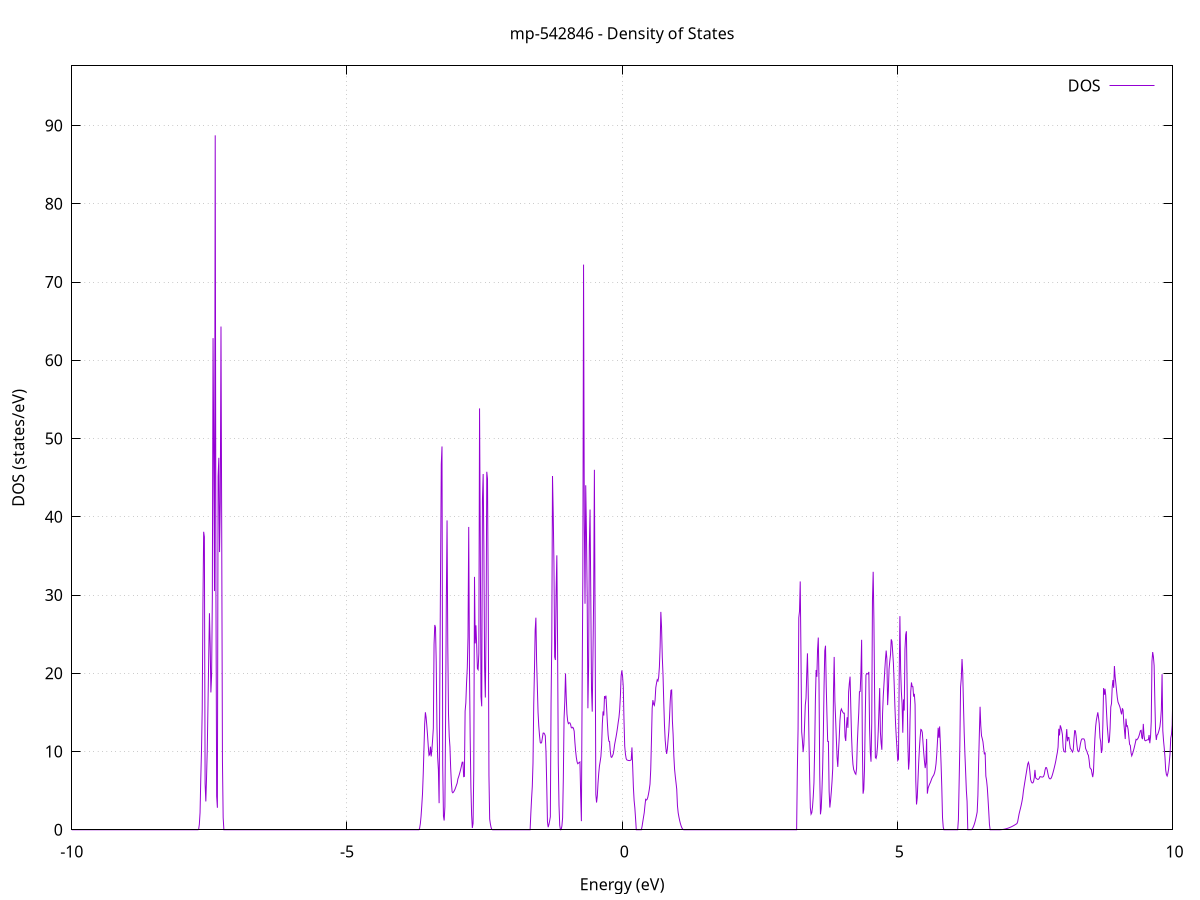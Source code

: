 set title 'mp-542846 - Density of States'
set xlabel 'Energy (eV)'
set ylabel 'DOS (states/eV)'
set grid
set xrange [-10:10]
set yrange [0:97.624]
set xzeroaxis lt -1
set terminal png size 800,600
set output 'mp-542846_dos_gnuplot.png'
plot '-' using 1:2 with lines title 'DOS'
-14.834800 0.000000
-14.821700 0.000000
-14.808600 0.000000
-14.795500 0.000000
-14.782300 0.000000
-14.769200 0.000000
-14.756100 0.000000
-14.743000 0.000000
-14.729800 0.000000
-14.716700 0.000000
-14.703600 0.000000
-14.690500 0.000000
-14.677400 0.000000
-14.664200 0.000000
-14.651100 0.000000
-14.638000 0.000000
-14.624900 0.000000
-14.611700 0.000000
-14.598600 0.000000
-14.585500 0.000000
-14.572400 0.000000
-14.559200 0.000000
-14.546100 0.000000
-14.533000 0.000000
-14.519900 0.000000
-14.506800 0.000000
-14.493600 0.000000
-14.480500 0.000000
-14.467400 0.000000
-14.454300 0.000000
-14.441100 0.000000
-14.428000 0.000000
-14.414900 0.000000
-14.401800 0.000000
-14.388600 0.000000
-14.375500 0.000000
-14.362400 0.000000
-14.349300 0.000000
-14.336200 0.000000
-14.323000 0.000000
-14.309900 0.000000
-14.296800 0.000000
-14.283700 0.000000
-14.270500 0.000000
-14.257400 0.000000
-14.244300 0.000000
-14.231200 0.000000
-14.218000 0.000000
-14.204900 0.000000
-14.191800 0.000000
-14.178700 0.000000
-14.165500 0.000000
-14.152400 0.000000
-14.139300 0.000000
-14.126200 0.000000
-14.113100 0.000000
-14.099900 0.000000
-14.086800 0.000000
-14.073700 0.000000
-14.060600 0.000000
-14.047400 0.000000
-14.034300 0.000000
-14.021200 0.000000
-14.008100 0.000000
-13.994900 0.000000
-13.981800 0.000000
-13.968700 0.000000
-13.955600 0.000000
-13.942500 0.000000
-13.929300 0.000000
-13.916200 0.000000
-13.903100 0.000000
-13.890000 0.000000
-13.876800 0.000000
-13.863700 0.000000
-13.850600 0.000000
-13.837500 0.000000
-13.824300 0.000000
-13.811200 0.000000
-13.798100 0.000000
-13.785000 0.000000
-13.771900 0.000000
-13.758700 0.000000
-13.745600 0.000000
-13.732500 0.000000
-13.719400 0.000000
-13.706200 0.000000
-13.693100 0.000000
-13.680000 0.000000
-13.666900 0.000000
-13.653700 0.000000
-13.640600 0.019200
-13.627500 2.763800
-13.614400 10.230900
-13.601200 25.111100
-13.588100 38.621400
-13.575000 50.704300
-13.561900 25.846300
-13.548800 80.852400
-13.535600 92.796300
-13.522500 1.563700
-13.509400 0.000000
-13.496300 0.000000
-13.483100 0.000000
-13.470000 0.000000
-13.456900 0.000000
-13.443800 0.000000
-13.430600 0.000000
-13.417500 0.000000
-13.404400 0.000000
-13.391300 0.000000
-13.378200 0.000000
-13.365000 0.000000
-13.351900 0.000000
-13.338800 0.000000
-13.325700 0.000000
-13.312500 0.000000
-13.299400 0.000000
-13.286300 0.000000
-13.273200 0.000000
-13.260000 0.000000
-13.246900 0.000000
-13.233800 0.000000
-13.220700 0.000000
-13.207600 0.000000
-13.194400 0.000000
-13.181300 0.000000
-13.168200 0.000000
-13.155100 0.000000
-13.141900 0.000000
-13.128800 0.000000
-13.115700 0.000000
-13.102600 0.000000
-13.089400 0.000000
-13.076300 0.000000
-13.063200 0.000000
-13.050100 0.000000
-13.036900 0.000000
-13.023800 0.000000
-13.010700 0.000000
-12.997600 0.000000
-12.984500 0.000000
-12.971300 0.000000
-12.958200 0.000000
-12.945100 0.000000
-12.932000 0.000000
-12.918800 0.000000
-12.905700 0.000000
-12.892600 0.000000
-12.879500 0.000000
-12.866300 0.000000
-12.853200 0.000000
-12.840100 0.000000
-12.827000 0.000000
-12.813900 0.000000
-12.800700 0.000000
-12.787600 0.000000
-12.774500 0.000000
-12.761400 0.000000
-12.748200 0.000000
-12.735100 0.000000
-12.722000 0.000000
-12.708900 0.000000
-12.695700 0.000000
-12.682600 0.000000
-12.669500 0.000000
-12.656400 0.000000
-12.643300 0.000000
-12.630100 0.000000
-12.617000 0.000000
-12.603900 0.000000
-12.590800 0.000000
-12.577600 0.000000
-12.564500 0.000000
-12.551400 0.000000
-12.538300 0.000000
-12.525100 0.000000
-12.512000 0.000000
-12.498900 0.000000
-12.485800 0.000000
-12.472600 0.000000
-12.459500 0.000000
-12.446400 0.000000
-12.433300 0.000000
-12.420200 0.000000
-12.407000 0.000000
-12.393900 0.000000
-12.380800 0.000000
-12.367700 0.000000
-12.354500 0.000000
-12.341400 0.000000
-12.328300 0.000000
-12.315200 0.000000
-12.302000 2.012400
-12.288900 17.408700
-12.275800 67.068500
-12.262700 43.539700
-12.249600 19.316100
-12.236400 91.696300
-12.223300 104.259500
-12.210200 55.136900
-12.197100 115.080000
-12.183900 75.629000
-12.170800 0.000000
-12.157700 0.000000
-12.144600 0.000000
-12.131400 0.000000
-12.118300 0.000000
-12.105200 0.000000
-12.092100 0.000000
-12.079000 0.000000
-12.065800 0.000000
-12.052700 0.000000
-12.039600 0.000000
-12.026500 0.000000
-12.013300 0.000000
-12.000200 0.000000
-11.987100 0.000000
-11.974000 0.000000
-11.960800 0.000000
-11.947700 0.000000
-11.934600 0.000000
-11.921500 0.000000
-11.908300 0.000000
-11.895200 0.000000
-11.882100 0.000000
-11.869000 0.000000
-11.855900 0.000000
-11.842700 0.000000
-11.829600 0.000000
-11.816500 0.000000
-11.803400 0.000000
-11.790200 0.000000
-11.777100 0.000000
-11.764000 0.000000
-11.750900 0.000000
-11.737700 0.000000
-11.724600 0.000000
-11.711500 0.000000
-11.698400 0.000000
-11.685300 0.000000
-11.672100 0.000000
-11.659000 0.000000
-11.645900 0.000000
-11.632800 0.000000
-11.619600 0.000000
-11.606500 0.000000
-11.593400 0.000000
-11.580300 0.000000
-11.567100 0.000000
-11.554000 0.000000
-11.540900 0.000000
-11.527800 0.000000
-11.514700 0.000000
-11.501500 0.000000
-11.488400 0.000000
-11.475300 0.000000
-11.462200 0.000000
-11.449000 0.000000
-11.435900 0.000000
-11.422800 0.000000
-11.409700 0.000000
-11.396500 0.000000
-11.383400 0.000000
-11.370300 0.000000
-11.357200 0.000000
-11.344000 0.000000
-11.330900 0.000000
-11.317800 0.000000
-11.304700 0.000000
-11.291600 0.000000
-11.278400 0.000000
-11.265300 0.000000
-11.252200 0.000000
-11.239100 0.000000
-11.225900 0.000000
-11.212800 0.000000
-11.199700 0.000000
-11.186600 0.000000
-11.173400 0.000000
-11.160300 0.000000
-11.147200 0.000000
-11.134100 0.000000
-11.121000 0.000000
-11.107800 0.000000
-11.094700 0.000000
-11.081600 0.000000
-11.068500 0.000000
-11.055300 0.000000
-11.042200 0.000000
-11.029100 0.000000
-11.016000 1.325100
-11.002800 10.534000
-10.989700 21.790900
-10.976600 31.945900
-10.963500 37.311800
-10.950400 36.060000
-10.937200 38.236000
-10.924100 55.045300
-10.911000 64.924500
-10.897900 0.000000
-10.884700 0.000000
-10.871600 0.000000
-10.858500 0.000000
-10.845400 0.000000
-10.832200 0.000000
-10.819100 0.000000
-10.806000 0.000000
-10.792900 0.000000
-10.779700 0.000000
-10.766600 0.000000
-10.753500 0.000000
-10.740400 0.000000
-10.727300 0.000000
-10.714100 0.000000
-10.701000 0.000000
-10.687900 0.000000
-10.674800 0.000000
-10.661600 0.000000
-10.648500 0.000000
-10.635400 0.000000
-10.622300 0.000000
-10.609100 0.000000
-10.596000 0.000000
-10.582900 0.000000
-10.569800 0.000000
-10.556700 0.000000
-10.543500 0.000000
-10.530400 0.000000
-10.517300 0.000000
-10.504200 0.000000
-10.491000 0.000000
-10.477900 0.000000
-10.464800 0.000000
-10.451700 0.000000
-10.438500 0.000000
-10.425400 0.000000
-10.412300 0.000000
-10.399200 0.000000
-10.386100 0.000000
-10.372900 0.000000
-10.359800 0.000000
-10.346700 0.000000
-10.333600 0.000000
-10.320400 0.000000
-10.307300 0.000000
-10.294200 0.000000
-10.281100 0.094200
-10.267900 2.775800
-10.254800 9.152000
-10.241700 17.890100
-10.228600 29.476000
-10.215400 35.454300
-10.202300 46.848400
-10.189200 10.037800
-10.176100 0.464600
-10.163000 10.091900
-10.149800 23.740500
-10.136700 47.635800
-10.123600 36.202300
-10.110500 30.850500
-10.097300 2.866900
-10.084200 0.000000
-10.071100 0.000000
-10.058000 0.000000
-10.044800 0.000000
-10.031700 0.000000
-10.018600 0.000000
-10.005500 0.000000
-9.992400 0.000000
-9.979200 0.000000
-9.966100 0.000000
-9.953000 0.000000
-9.939900 0.000000
-9.926700 0.000000
-9.913600 0.000000
-9.900500 0.000000
-9.887400 0.000000
-9.874200 0.000000
-9.861100 0.000000
-9.848000 0.000000
-9.834900 0.000000
-9.821800 0.000000
-9.808600 0.000000
-9.795500 0.000000
-9.782400 0.000000
-9.769300 0.000000
-9.756100 0.000000
-9.743000 0.000000
-9.729900 0.000000
-9.716800 0.000000
-9.703600 0.000000
-9.690500 0.000000
-9.677400 0.000000
-9.664300 0.000000
-9.651100 0.000000
-9.638000 0.000000
-9.624900 0.000000
-9.611800 0.000000
-9.598700 0.000000
-9.585500 0.000000
-9.572400 0.000000
-9.559300 0.000000
-9.546200 0.000000
-9.533000 0.000000
-9.519900 0.000000
-9.506800 0.000000
-9.493700 0.000000
-9.480500 0.000000
-9.467400 0.000000
-9.454300 0.000000
-9.441200 0.000000
-9.428100 0.000000
-9.414900 0.000000
-9.401800 0.000000
-9.388700 0.000000
-9.375600 0.000000
-9.362400 0.000000
-9.349300 0.000000
-9.336200 0.000000
-9.323100 0.000000
-9.309900 0.000000
-9.296800 0.000000
-9.283700 0.000000
-9.270600 0.000000
-9.257500 0.000000
-9.244300 0.000000
-9.231200 0.000000
-9.218100 0.000000
-9.205000 0.000000
-9.191800 0.000000
-9.178700 0.000000
-9.165600 0.000000
-9.152500 0.000000
-9.139300 0.000000
-9.126200 0.000000
-9.113100 0.000000
-9.100000 0.000000
-9.086800 0.000000
-9.073700 0.000000
-9.060600 0.000000
-9.047500 0.000000
-9.034400 0.000000
-9.021200 0.000000
-9.008100 0.000000
-8.995000 0.000000
-8.981900 0.000000
-8.968700 0.000000
-8.955600 0.000000
-8.942500 0.000000
-8.929400 0.000000
-8.916200 0.000000
-8.903100 0.000000
-8.890000 0.000000
-8.876900 0.000000
-8.863800 0.000000
-8.850600 0.000000
-8.837500 0.000000
-8.824400 0.000000
-8.811300 0.000000
-8.798100 0.000000
-8.785000 0.000000
-8.771900 0.000000
-8.758800 0.000000
-8.745600 0.000000
-8.732500 0.000000
-8.719400 0.000000
-8.706300 0.000000
-8.693200 0.000000
-8.680000 0.000000
-8.666900 0.000000
-8.653800 0.000000
-8.640700 0.000000
-8.627500 0.000000
-8.614400 0.000000
-8.601300 0.000000
-8.588200 0.000000
-8.575000 0.000000
-8.561900 0.000000
-8.548800 0.000000
-8.535700 0.000000
-8.522500 0.000000
-8.509400 0.000000
-8.496300 0.000000
-8.483200 0.000000
-8.470100 0.000000
-8.456900 0.000000
-8.443800 0.000000
-8.430700 0.000000
-8.417600 0.000000
-8.404400 0.000000
-8.391300 0.000000
-8.378200 0.000000
-8.365100 0.000000
-8.351900 0.000000
-8.338800 0.000000
-8.325700 0.000000
-8.312600 0.000000
-8.299500 0.000000
-8.286300 0.000000
-8.273200 0.000000
-8.260100 0.000000
-8.247000 0.000000
-8.233800 0.000000
-8.220700 0.000000
-8.207600 0.000000
-8.194500 0.000000
-8.181300 0.000000
-8.168200 0.000000
-8.155100 0.000000
-8.142000 0.000000
-8.128900 0.000000
-8.115700 0.000000
-8.102600 0.000000
-8.089500 0.000000
-8.076400 0.000000
-8.063200 0.000000
-8.050100 0.000000
-8.037000 0.000000
-8.023900 0.000000
-8.010700 0.000000
-7.997600 0.000000
-7.984500 0.000000
-7.971400 0.000000
-7.958200 0.000000
-7.945100 0.000000
-7.932000 0.000000
-7.918900 0.000000
-7.905800 0.000000
-7.892600 0.000000
-7.879500 0.000000
-7.866400 0.000000
-7.853300 0.000000
-7.840100 0.000000
-7.827000 0.000000
-7.813900 0.000000
-7.800800 0.000000
-7.787600 0.000000
-7.774500 0.000000
-7.761400 0.000000
-7.748300 0.000000
-7.735200 0.000000
-7.722000 0.000000
-7.708900 0.000000
-7.695800 0.027300
-7.682700 0.676500
-7.669500 2.189700
-7.656400 6.481700
-7.643300 10.080000
-7.630200 15.372200
-7.617000 28.835800
-7.603900 38.082500
-7.590800 37.433200
-7.577700 5.872200
-7.564600 3.618500
-7.551400 6.740600
-7.538300 10.289700
-7.525200 15.974900
-7.512100 22.026000
-7.498900 27.675100
-7.485800 23.747800
-7.472700 17.546900
-7.459600 19.680500
-7.446400 29.630500
-7.433300 62.826600
-7.420200 47.970700
-7.407100 30.507900
-7.393900 88.749100
-7.380800 30.219700
-7.367700 4.281800
-7.354600 2.810500
-7.341500 45.136600
-7.328300 47.537200
-7.315200 35.492300
-7.302100 41.797000
-7.289000 64.310500
-7.275800 38.156000
-7.262700 8.796800
-7.249600 1.536800
-7.236500 0.000000
-7.223300 0.000000
-7.210200 0.000000
-7.197100 0.000000
-7.184000 0.000000
-7.170900 0.000000
-7.157700 0.000000
-7.144600 0.000000
-7.131500 0.000000
-7.118400 0.000000
-7.105200 0.000000
-7.092100 0.000000
-7.079000 0.000000
-7.065900 0.000000
-7.052700 0.000000
-7.039600 0.000000
-7.026500 0.000000
-7.013400 0.000000
-7.000300 0.000000
-6.987100 0.000000
-6.974000 0.000000
-6.960900 0.000000
-6.947800 0.000000
-6.934600 0.000000
-6.921500 0.000000
-6.908400 0.000000
-6.895300 0.000000
-6.882100 0.000000
-6.869000 0.000000
-6.855900 0.000000
-6.842800 0.000000
-6.829600 0.000000
-6.816500 0.000000
-6.803400 0.000000
-6.790300 0.000000
-6.777200 0.000000
-6.764000 0.000000
-6.750900 0.000000
-6.737800 0.000000
-6.724700 0.000000
-6.711500 0.000000
-6.698400 0.000000
-6.685300 0.000000
-6.672200 0.000000
-6.659000 0.000000
-6.645900 0.000000
-6.632800 0.000000
-6.619700 0.000000
-6.606600 0.000000
-6.593400 0.000000
-6.580300 0.000000
-6.567200 0.000000
-6.554100 0.000000
-6.540900 0.000000
-6.527800 0.000000
-6.514700 0.000000
-6.501600 0.000000
-6.488400 0.000000
-6.475300 0.000000
-6.462200 0.000000
-6.449100 0.000000
-6.436000 0.000000
-6.422800 0.000000
-6.409700 0.000000
-6.396600 0.000000
-6.383500 0.000000
-6.370300 0.000000
-6.357200 0.000000
-6.344100 0.000000
-6.331000 0.000000
-6.317800 0.000000
-6.304700 0.000000
-6.291600 0.000000
-6.278500 0.000000
-6.265300 0.000000
-6.252200 0.000000
-6.239100 0.000000
-6.226000 0.000000
-6.212900 0.000000
-6.199700 0.000000
-6.186600 0.000000
-6.173500 0.000000
-6.160400 0.000000
-6.147200 0.000000
-6.134100 0.000000
-6.121000 0.000000
-6.107900 0.000000
-6.094700 0.000000
-6.081600 0.000000
-6.068500 0.000000
-6.055400 0.000000
-6.042300 0.000000
-6.029100 0.000000
-6.016000 0.000000
-6.002900 0.000000
-5.989800 0.000000
-5.976600 0.000000
-5.963500 0.000000
-5.950400 0.000000
-5.937300 0.000000
-5.924100 0.000000
-5.911000 0.000000
-5.897900 0.000000
-5.884800 0.000000
-5.871700 0.000000
-5.858500 0.000000
-5.845400 0.000000
-5.832300 0.000000
-5.819200 0.000000
-5.806000 0.000000
-5.792900 0.000000
-5.779800 0.000000
-5.766700 0.000000
-5.753500 0.000000
-5.740400 0.000000
-5.727300 0.000000
-5.714200 0.000000
-5.701000 0.000000
-5.687900 0.000000
-5.674800 0.000000
-5.661700 0.000000
-5.648600 0.000000
-5.635400 0.000000
-5.622300 0.000000
-5.609200 0.000000
-5.596100 0.000000
-5.582900 0.000000
-5.569800 0.000000
-5.556700 0.000000
-5.543600 0.000000
-5.530400 0.000000
-5.517300 0.000000
-5.504200 0.000000
-5.491100 0.000000
-5.478000 0.000000
-5.464800 0.000000
-5.451700 0.000000
-5.438600 0.000000
-5.425500 0.000000
-5.412300 0.000000
-5.399200 0.000000
-5.386100 0.000000
-5.373000 0.000000
-5.359800 0.000000
-5.346700 0.000000
-5.333600 0.000000
-5.320500 0.000000
-5.307400 0.000000
-5.294200 0.000000
-5.281100 0.000000
-5.268000 0.000000
-5.254900 0.000000
-5.241700 0.000000
-5.228600 0.000000
-5.215500 0.000000
-5.202400 0.000000
-5.189200 0.000000
-5.176100 0.000000
-5.163000 0.000000
-5.149900 0.000000
-5.136700 0.000000
-5.123600 0.000000
-5.110500 0.000000
-5.097400 0.000000
-5.084300 0.000000
-5.071100 0.000000
-5.058000 0.000000
-5.044900 0.000000
-5.031800 0.000000
-5.018600 0.000000
-5.005500 0.000000
-4.992400 0.000000
-4.979300 0.000000
-4.966100 0.000000
-4.953000 0.000000
-4.939900 0.000000
-4.926800 0.000000
-4.913700 0.000000
-4.900500 0.000000
-4.887400 0.000000
-4.874300 0.000000
-4.861200 0.000000
-4.848000 0.000000
-4.834900 0.000000
-4.821800 0.000000
-4.808700 0.000000
-4.795500 0.000000
-4.782400 0.000000
-4.769300 0.000000
-4.756200 0.000000
-4.743100 0.000000
-4.729900 0.000000
-4.716800 0.000000
-4.703700 0.000000
-4.690600 0.000000
-4.677400 0.000000
-4.664300 0.000000
-4.651200 0.000000
-4.638100 0.000000
-4.624900 0.000000
-4.611800 0.000000
-4.598700 0.000000
-4.585600 0.000000
-4.572400 0.000000
-4.559300 0.000000
-4.546200 0.000000
-4.533100 0.000000
-4.520000 0.000000
-4.506800 0.000000
-4.493700 0.000000
-4.480600 0.000000
-4.467500 0.000000
-4.454300 0.000000
-4.441200 0.000000
-4.428100 0.000000
-4.415000 0.000000
-4.401800 0.000000
-4.388700 0.000000
-4.375600 0.000000
-4.362500 0.000000
-4.349400 0.000000
-4.336200 0.000000
-4.323100 0.000000
-4.310000 0.000000
-4.296900 0.000000
-4.283700 0.000000
-4.270600 0.000000
-4.257500 0.000000
-4.244400 0.000000
-4.231200 0.000000
-4.218100 0.000000
-4.205000 0.000000
-4.191900 0.000000
-4.178800 0.000000
-4.165600 0.000000
-4.152500 0.000000
-4.139400 0.000000
-4.126300 0.000000
-4.113100 0.000000
-4.100000 0.000000
-4.086900 0.000000
-4.073800 0.000000
-4.060600 0.000000
-4.047500 0.000000
-4.034400 0.000000
-4.021300 0.000000
-4.008100 0.000000
-3.995000 0.000000
-3.981900 0.000000
-3.968800 0.000000
-3.955700 0.000000
-3.942500 0.000000
-3.929400 0.000000
-3.916300 0.000000
-3.903200 0.000000
-3.890000 0.000000
-3.876900 0.000000
-3.863800 0.000000
-3.850700 0.000000
-3.837500 0.000000
-3.824400 0.000000
-3.811300 0.000000
-3.798200 0.000000
-3.785100 0.000000
-3.771900 0.000000
-3.758800 0.000000
-3.745700 0.000000
-3.732600 0.000000
-3.719400 0.000000
-3.706300 0.000000
-3.693200 0.000000
-3.680100 0.193300
-3.666900 0.771300
-3.653800 1.733900
-3.640700 3.081100
-3.627600 4.581700
-3.614500 7.093200
-3.601300 10.284500
-3.588200 13.489700
-3.575100 15.015800
-3.562000 14.373600
-3.548800 13.271900
-3.535700 12.037000
-3.522600 10.649000
-3.509500 9.509700
-3.496300 9.630700
-3.483200 10.621700
-3.470100 9.374600
-3.457000 10.226400
-3.443800 11.517000
-3.430700 12.981000
-3.417600 23.706900
-3.404500 26.173300
-3.391400 25.863900
-3.378200 21.434800
-3.365100 13.128800
-3.352000 9.251600
-3.338900 7.705300
-3.325700 3.401600
-3.312600 19.272600
-3.299500 33.130800
-3.286400 46.711100
-3.273200 48.985400
-3.260100 8.268100
-3.247000 1.749500
-3.233900 1.185300
-3.220800 2.941400
-3.207600 14.584300
-3.194500 29.292100
-3.181400 39.538600
-3.168300 23.695000
-3.155100 14.777500
-3.142000 11.949100
-3.128900 10.594200
-3.115800 7.901100
-3.102600 5.976500
-3.089500 4.852000
-3.076400 4.728300
-3.063300 4.828500
-3.050200 4.979100
-3.037000 5.180000
-3.023900 5.431200
-3.010800 5.701000
-2.997700 5.962200
-2.984500 6.497200
-2.971400 6.767300
-2.958300 7.071100
-2.945200 7.408500
-2.932000 7.779500
-2.918900 8.184100
-2.905800 8.640700
-2.892700 8.643500
-2.879500 6.787100
-2.866400 6.820700
-2.853300 15.163600
-2.840200 16.211800
-2.827100 18.778300
-2.813900 20.663900
-2.800800 24.624000
-2.787700 38.701400
-2.774600 21.107900
-2.761400 11.856800
-2.748300 5.450100
-2.735200 1.900400
-2.722100 0.228600
-2.708900 0.808700
-2.695800 7.548000
-2.682700 32.321100
-2.669600 23.822200
-2.656500 26.126400
-2.643300 23.592400
-2.630200 20.600700
-2.617100 20.457600
-2.604000 22.501000
-2.590800 53.852800
-2.577700 37.057300
-2.564600 17.044500
-2.551500 15.779000
-2.538300 42.196900
-2.525200 45.467900
-2.512100 35.762100
-2.499000 20.704600
-2.485900 16.899500
-2.472700 25.411300
-2.459600 45.749400
-2.446500 44.832500
-2.433400 29.998600
-2.420200 6.955200
-2.407100 1.375800
-2.394000 0.726300
-2.380900 0.282500
-2.367700 0.044500
-2.354600 0.000000
-2.341500 0.000000
-2.328400 0.000000
-2.315200 0.000000
-2.302100 0.000000
-2.289000 0.000000
-2.275900 0.000000
-2.262800 0.000000
-2.249600 0.000000
-2.236500 0.000000
-2.223400 0.000000
-2.210300 0.000000
-2.197100 0.000000
-2.184000 0.000000
-2.170900 0.000000
-2.157800 0.000000
-2.144600 0.000000
-2.131500 0.000000
-2.118400 0.000000
-2.105300 0.000000
-2.092200 0.000000
-2.079000 0.000000
-2.065900 0.000000
-2.052800 0.000000
-2.039700 0.000000
-2.026500 0.000000
-2.013400 0.000000
-2.000300 0.000000
-1.987200 0.000000
-1.974000 0.000000
-1.960900 0.000000
-1.947800 0.000000
-1.934700 0.000000
-1.921600 0.000000
-1.908400 0.000000
-1.895300 0.000000
-1.882200 0.000000
-1.869100 0.000000
-1.855900 0.000000
-1.842800 0.000000
-1.829700 0.000000
-1.816600 0.000000
-1.803400 0.000000
-1.790300 0.000000
-1.777200 0.000000
-1.764100 0.000000
-1.750900 0.000000
-1.737800 0.000000
-1.724700 0.000000
-1.711600 0.000000
-1.698500 0.000000
-1.685300 0.000000
-1.672200 0.000000
-1.659100 2.101900
-1.646000 3.933500
-1.632800 5.514100
-1.619700 8.520900
-1.606600 15.967700
-1.593500 20.332700
-1.580300 25.518200
-1.567200 27.103900
-1.554100 21.512600
-1.541000 18.267300
-1.527900 14.982100
-1.514700 13.252800
-1.501600 12.067400
-1.488500 11.167200
-1.475400 11.066800
-1.462200 11.179800
-1.449100 11.770900
-1.436000 12.352500
-1.422900 12.367500
-1.409700 12.247600
-1.396600 12.007400
-1.383500 9.909600
-1.370400 5.753200
-1.357300 1.043700
-1.344100 0.332300
-1.331000 0.661600
-1.317900 1.103100
-1.304800 1.656800
-1.291600 16.214000
-1.278500 24.224800
-1.265400 45.210600
-1.252300 40.435900
-1.239100 33.979400
-1.226000 22.090500
-1.212900 21.698500
-1.199800 30.550800
-1.186600 35.072700
-1.173500 23.951600
-1.160400 8.533900
-1.147300 3.129900
-1.134200 0.574700
-1.121000 0.000000
-1.107900 0.024800
-1.094800 0.482300
-1.081700 1.533900
-1.068500 6.624100
-1.055400 14.216200
-1.042300 16.367600
-1.029200 19.982700
-1.016000 16.968900
-1.002900 14.796500
-0.989800 13.902900
-0.976700 13.563200
-0.963600 13.664700
-0.950400 13.665000
-0.937300 13.485600
-0.924200 13.061500
-0.911100 13.006200
-0.897900 13.099600
-0.884800 12.975500
-0.871700 12.599800
-0.858600 11.201800
-0.845400 10.063000
-0.832300 9.223000
-0.819200 8.680900
-0.806100 8.442900
-0.793000 8.521900
-0.779800 8.599000
-0.766700 8.665900
-0.753600 4.346800
-0.740500 1.101400
-0.727300 17.792000
-0.714200 32.198500
-0.701100 72.229800
-0.688000 40.349800
-0.674800 28.888800
-0.661700 44.023900
-0.648600 37.997600
-0.635500 29.925900
-0.622300 15.533300
-0.609200 20.874400
-0.596100 36.309600
-0.583000 40.921400
-0.569900 29.907100
-0.556700 17.996900
-0.543600 15.097900
-0.530500 22.164100
-0.517400 29.824100
-0.504200 45.999200
-0.491100 25.860800
-0.478000 4.523700
-0.464900 3.483300
-0.451700 4.286400
-0.438600 5.925100
-0.425500 7.217000
-0.412400 8.149500
-0.399300 8.722300
-0.386100 9.370900
-0.373000 10.763000
-0.359900 13.547800
-0.346800 15.125400
-0.333600 14.606900
-0.320500 17.080800
-0.307400 16.762100
-0.294300 17.140300
-0.281100 15.424800
-0.268000 13.589100
-0.254900 12.108100
-0.241800 11.322300
-0.228700 11.289300
-0.215500 10.037000
-0.202400 9.311700
-0.189300 9.253700
-0.176200 9.438300
-0.163000 9.666300
-0.149900 10.194100
-0.136800 10.895200
-0.123700 11.382600
-0.110500 11.870800
-0.097400 12.428000
-0.084300 13.048500
-0.071200 13.742500
-0.058000 14.354300
-0.044900 15.340000
-0.031800 17.084000
-0.018700 19.644000
-0.005600 20.367500
0.007600 19.634900
0.020700 18.240900
0.033800 13.952100
0.046900 10.668800
0.060100 9.672200
0.073200 9.093800
0.086300 8.927400
0.099400 8.888600
0.112600 8.860700
0.125700 8.843800
0.138800 8.847800
0.151900 8.882800
0.165000 8.948800
0.178200 10.526000
0.191300 8.098000
0.204400 5.421600
0.217500 3.745500
0.230700 2.804700
0.243800 1.449900
0.256900 0.000000
0.270000 0.000000
0.283200 0.000000
0.296300 0.000000
0.309400 0.000000
0.322500 0.000000
0.335600 0.000000
0.348800 0.000000
0.361900 0.422000
0.375000 1.019800
0.388100 1.605200
0.401300 2.178300
0.414400 3.108800
0.427500 3.888600
0.440600 3.801400
0.453800 3.894900
0.466900 4.169000
0.480000 4.604100
0.493100 5.148600
0.506300 5.835600
0.519400 7.698500
0.532500 11.373800
0.545600 15.516900
0.558700 16.570300
0.571900 16.045000
0.585000 15.893400
0.598100 16.546100
0.611200 18.164800
0.624400 18.727500
0.637500 19.168800
0.650600 19.022500
0.663700 19.507600
0.676900 20.813000
0.690000 23.397100
0.703100 27.843900
0.716200 25.855300
0.729300 22.087200
0.742500 19.840200
0.755600 16.453800
0.768700 13.447300
0.781800 11.480300
0.795000 10.378800
0.808100 9.699800
0.821200 10.304900
0.834300 11.454700
0.847500 12.534500
0.860600 14.307100
0.873700 16.465000
0.886800 17.818500
0.899900 17.868800
0.913100 13.925200
0.926200 12.162000
0.939300 9.450200
0.952400 7.759500
0.965600 6.822100
0.978700 6.022600
0.991800 5.190700
1.004900 3.088900
1.018100 2.170400
1.031200 1.649100
1.044300 1.199300
1.057400 0.820900
1.070600 0.514100
1.083700 0.278700
1.096800 0.114800
1.109900 0.022400
1.123000 0.000000
1.136200 0.000000
1.149300 0.000000
1.162400 0.000000
1.175500 0.000000
1.188700 0.000000
1.201800 0.000000
1.214900 0.000000
1.228000 0.000000
1.241200 0.000000
1.254300 0.000000
1.267400 0.000000
1.280500 0.000000
1.293600 0.000000
1.306800 0.000000
1.319900 0.000000
1.333000 0.000000
1.346100 0.000000
1.359300 0.000000
1.372400 0.000000
1.385500 0.000000
1.398600 0.000000
1.411800 0.000000
1.424900 0.000000
1.438000 0.000000
1.451100 0.000000
1.464200 0.000000
1.477400 0.000000
1.490500 0.000000
1.503600 0.000000
1.516700 0.000000
1.529900 0.000000
1.543000 0.000000
1.556100 0.000000
1.569200 0.000000
1.582400 0.000000
1.595500 0.000000
1.608600 0.000000
1.621700 0.000000
1.634900 0.000000
1.648000 0.000000
1.661100 0.000000
1.674200 0.000000
1.687300 0.000000
1.700500 0.000000
1.713600 0.000000
1.726700 0.000000
1.739800 0.000000
1.753000 0.000000
1.766100 0.000000
1.779200 0.000000
1.792300 0.000000
1.805500 0.000000
1.818600 0.000000
1.831700 0.000000
1.844800 0.000000
1.857900 0.000000
1.871100 0.000000
1.884200 0.000000
1.897300 0.000000
1.910400 0.000000
1.923600 0.000000
1.936700 0.000000
1.949800 0.000000
1.962900 0.000000
1.976100 0.000000
1.989200 0.000000
2.002300 0.000000
2.015400 0.000000
2.028500 0.000000
2.041700 0.000000
2.054800 0.000000
2.067900 0.000000
2.081000 0.000000
2.094200 0.000000
2.107300 0.000000
2.120400 0.000000
2.133500 0.000000
2.146700 0.000000
2.159800 0.000000
2.172900 0.000000
2.186000 0.000000
2.199200 0.000000
2.212300 0.000000
2.225400 0.000000
2.238500 0.000000
2.251600 0.000000
2.264800 0.000000
2.277900 0.000000
2.291000 0.000000
2.304100 0.000000
2.317300 0.000000
2.330400 0.000000
2.343500 0.000000
2.356600 0.000000
2.369800 0.000000
2.382900 0.000000
2.396000 0.000000
2.409100 0.000000
2.422200 0.000000
2.435400 0.000000
2.448500 0.000000
2.461600 0.000000
2.474700 0.000000
2.487900 0.000000
2.501000 0.000000
2.514100 0.000000
2.527200 0.000000
2.540400 0.000000
2.553500 0.000000
2.566600 0.000000
2.579700 0.000000
2.592800 0.000000
2.606000 0.000000
2.619100 0.000000
2.632200 0.000000
2.645300 0.000000
2.658500 0.000000
2.671600 0.000000
2.684700 0.000000
2.697800 0.000000
2.711000 0.000000
2.724100 0.000000
2.737200 0.000000
2.750300 0.000000
2.763500 0.000000
2.776600 0.000000
2.789700 0.000000
2.802800 0.000000
2.815900 0.000000
2.829100 0.000000
2.842200 0.000000
2.855300 0.000000
2.868400 0.000000
2.881600 0.000000
2.894700 0.000000
2.907800 0.000000
2.920900 0.000000
2.934100 0.000000
2.947200 0.000000
2.960300 0.000000
2.973400 0.000000
2.986500 0.000000
2.999700 0.000000
3.012800 0.000000
3.025900 0.000000
3.039000 0.000000
3.052200 0.000000
3.065300 0.000000
3.078400 0.000000
3.091500 0.000000
3.104700 0.000000
3.117800 0.000000
3.130900 0.000000
3.144000 0.000000
3.157100 0.000000
3.170300 0.000000
3.183400 7.557500
3.196500 12.927000
3.209600 27.092700
3.222800 27.940400
3.235900 31.736400
3.249000 22.495900
3.262100 12.507500
3.275300 11.439300
3.288400 9.923900
3.301500 10.915900
3.314600 13.302800
3.327800 15.949600
3.340900 16.809200
3.354000 19.861800
3.367100 22.549200
3.380200 17.918100
3.393400 11.982600
3.406500 6.674200
3.419600 2.797300
3.432700 1.992000
3.445900 2.181800
3.459000 2.922600
3.472100 4.214500
3.485200 6.016300
3.498400 10.449100
3.511500 16.623600
3.524600 20.419600
3.537700 19.555500
3.550800 23.015100
3.564000 24.562400
3.577100 18.714200
3.590200 7.116100
3.603300 1.971600
3.616500 2.693300
3.629600 4.824600
3.642700 7.741100
3.655800 12.185900
3.669000 18.445500
3.682100 22.879600
3.695200 23.523600
3.708300 18.366800
3.721400 14.706900
3.734600 11.299800
3.747700 11.293300
3.760800 4.919400
3.773900 2.843000
3.787100 3.732000
3.800200 4.827200
3.813300 6.141600
3.826400 7.828400
3.839600 17.398200
3.852700 22.086800
3.865800 16.442200
3.878900 14.143400
3.892100 11.615200
3.905200 9.261400
3.918300 8.036400
3.931400 10.064300
3.944500 11.745300
3.957700 13.957200
3.970800 15.150600
3.983900 15.436600
3.997000 15.195300
4.010200 15.014200
4.023300 14.888600
4.036400 14.903700
4.049500 11.886600
4.062700 11.348700
4.075800 13.240500
4.088900 14.380300
4.102000 13.029700
4.115100 17.617600
4.128300 18.737100
4.141400 19.572200
4.154500 15.723400
4.167600 12.115600
4.180800 9.699800
4.193900 8.363200
4.207000 7.701200
4.220100 7.459900
4.233300 7.208500
4.246400 7.091700
4.259500 7.835400
4.272600 10.931400
4.285700 13.083300
4.298900 14.908500
4.312000 17.644900
4.325100 17.676700
4.338200 20.062400
4.351400 24.277700
4.364500 11.038500
4.377600 4.613600
4.390700 5.160700
4.403900 7.843000
4.417000 14.096500
4.430100 19.756900
4.443200 19.974700
4.456400 19.931600
4.469500 19.911700
4.482600 20.170700
4.495700 12.994900
4.508800 9.935100
4.522000 8.700900
4.535100 13.664600
4.548200 29.257600
4.561300 32.967200
4.574500 26.882500
4.587600 17.231800
4.600700 9.250900
4.613800 9.120800
4.627000 9.550800
4.640100 10.684300
4.653200 12.589500
4.666300 15.273700
4.679400 18.104400
4.692600 12.475100
4.705700 11.056400
4.718800 10.222300
4.731900 14.862200
4.745100 17.160700
4.758200 18.711900
4.771300 20.279400
4.784400 21.758700
4.797600 22.897800
4.810700 21.780600
4.823800 15.933300
4.836900 17.730000
4.850000 20.539000
4.863200 21.555600
4.876300 22.394500
4.889400 24.337100
4.902500 24.073500
4.915700 22.713600
4.928800 21.272700
4.941900 18.849600
4.955000 15.970800
4.968200 13.523100
4.981300 11.802600
4.994400 10.319900
5.007500 8.861200
5.020700 9.015900
5.033800 19.186500
5.046900 27.305400
5.060000 20.604200
5.073100 17.675700
5.086300 16.097300
5.099400 12.400700
5.112500 16.655100
5.125600 15.239300
5.138800 23.052800
5.151900 24.919800
5.165000 25.368600
5.178100 18.359700
5.191300 11.134200
5.204400 7.693800
5.217500 8.867300
5.230600 13.920000
5.243700 17.640200
5.256900 18.824600
5.270000 18.299200
5.283100 18.282200
5.296200 17.015200
5.309400 17.370500
5.322500 15.990000
5.335600 6.212600
5.348700 3.234100
5.361900 4.067300
5.375000 6.298700
5.388100 8.544300
5.401200 10.377300
5.414300 11.808800
5.427500 12.822900
5.440600 12.756200
5.453700 12.440400
5.466800 11.137400
5.480000 9.840600
5.493100 8.753800
5.506200 7.888800
5.519300 8.588900
5.532500 11.608600
5.545600 4.619400
5.558700 5.292300
5.571800 5.572600
5.585000 5.821900
5.598100 6.004100
5.611200 6.243900
5.624300 6.509600
5.637400 6.712900
5.650600 6.865200
5.663700 7.023000
5.676800 7.288700
5.689900 7.722800
5.703100 8.434800
5.716200 9.624900
5.729300 11.265700
5.742400 13.033700
5.755600 11.762100
5.768700 13.207100
5.781800 11.056400
5.794900 8.438000
5.808000 5.437100
5.821200 1.550200
5.834300 0.322800
5.847400 0.000000
5.860500 0.000000
5.873700 0.000000
5.886800 0.000000
5.899900 0.000000
5.913000 0.000000
5.926200 0.000000
5.939300 0.000000
5.952400 0.000000
5.965500 0.000000
5.978600 0.000000
5.991800 0.000000
6.004900 0.000000
6.018000 0.000000
6.031100 0.000000
6.044300 0.000000
6.057400 0.000000
6.070500 0.000000
6.083600 0.000000
6.096800 0.000000
6.109900 1.309500
6.123000 6.021200
6.136100 10.799000
6.149300 18.229700
6.162400 19.375100
6.175500 21.818200
6.188600 20.047100
6.201700 16.062800
6.214900 12.464300
6.228000 9.727700
6.241100 7.410000
6.254200 5.055100
6.267400 3.617900
6.280500 0.000000
6.293600 0.000000
6.306700 0.000000
6.319900 0.000000
6.333000 0.000000
6.346100 0.002600
6.359200 0.096300
6.372300 0.244500
6.385500 0.447000
6.398600 0.703900
6.411700 1.015200
6.424800 1.380900
6.438000 1.801000
6.451100 2.275400
6.464200 4.396200
6.477300 8.562800
6.490500 12.247400
6.503600 15.718400
6.516700 13.327000
6.529800 12.006000
6.542900 11.668600
6.556100 11.243200
6.569200 10.412300
6.582300 9.638900
6.595400 9.879000
6.608600 6.857200
6.621700 6.309600
6.634800 5.400200
6.647900 3.948800
6.661100 2.340300
6.674200 0.651900
6.687300 0.000000
6.700400 0.000000
6.713600 0.000000
6.726700 0.000000
6.739800 0.000000
6.752900 0.000000
6.766000 0.000000
6.779200 0.000000
6.792300 0.000000
6.805400 0.000000
6.818500 0.000000
6.831700 0.000000
6.844800 0.000100
6.857900 0.002000
6.871000 0.006400
6.884200 0.013200
6.897300 0.022600
6.910400 0.034400
6.923500 0.048600
6.936600 0.065400
6.949800 0.084600
6.962900 0.106200
6.976000 0.130400
6.989100 0.157000
7.002300 0.186000
7.015400 0.217600
7.028500 0.251600
7.041600 0.288100
7.054800 0.327000
7.067900 0.368500
7.081000 0.412400
7.094100 0.458700
7.107200 0.507500
7.120400 0.558800
7.133500 0.612600
7.146600 0.668800
7.159700 0.727500
7.172900 0.788700
7.186000 1.010900
7.199100 1.510500
7.212200 2.014800
7.225400 2.401600
7.238500 2.767500
7.251600 3.166400
7.264700 3.613000
7.277900 4.151800
7.291000 4.948700
7.304100 5.541600
7.317200 6.117900
7.330300 6.692500
7.343500 7.265500
7.356600 7.836900
7.369700 8.406700
7.382800 8.619200
7.396000 8.232900
7.409100 7.375200
7.422200 6.407300
7.435300 6.130900
7.448500 5.994100
7.461600 5.993000
7.474700 6.139100
7.487800 6.631300
7.500900 7.647300
7.514100 6.634900
7.527200 6.547900
7.540300 6.476900
7.553400 6.431100
7.566600 6.465700
7.579700 6.589700
7.592800 6.802300
7.605900 6.765200
7.619100 6.754800
7.632200 6.730300
7.645300 6.755000
7.658400 6.837300
7.671500 7.111000
7.684700 7.664200
7.697800 7.951100
7.710900 7.939000
7.724000 7.635000
7.737200 7.141800
7.750300 6.729800
7.763400 6.549100
7.776500 6.501100
7.789700 6.544300
7.802800 6.716700
7.815900 6.982800
7.829000 7.306400
7.842200 7.658200
7.855300 8.030700
7.868400 8.426900
7.881500 8.876000
7.894600 9.410100
7.907800 9.886300
7.920900 10.567900
7.934000 12.904500
7.947100 12.059000
7.960300 13.347000
7.973400 13.077100
7.986500 12.687100
7.999600 12.176900
8.012800 10.521200
8.025900 10.014200
8.039000 9.955400
8.052100 9.936000
8.065200 11.696100
8.078400 12.868300
8.091500 11.311500
8.104600 11.804600
8.117700 11.790700
8.130900 10.989600
8.144000 10.375400
8.157100 10.285600
8.170200 10.096000
8.183400 9.934200
8.196500 10.201200
8.209600 11.586600
8.222700 12.668100
8.235800 12.645100
8.249000 11.959200
8.262100 10.917200
8.275200 10.171100
8.288300 9.982200
8.301500 10.067000
8.314600 10.452800
8.327700 11.020500
8.340800 11.413300
8.354000 11.608700
8.367100 11.613700
8.380200 11.622800
8.393300 11.590800
8.406500 11.332400
8.419600 10.431600
8.432700 10.194900
8.445800 9.999000
8.458900 9.685800
8.472100 9.515900
8.485200 8.877800
8.498300 7.971100
8.511400 7.792900
8.524600 7.735800
8.537700 7.182200
8.550800 6.730400
8.563900 7.410900
8.577100 9.696600
8.590200 11.694500
8.603300 13.173500
8.616400 14.003400
8.629500 14.501600
8.642700 15.008800
8.655800 14.361400
8.668900 13.566000
8.682000 11.776100
8.695200 11.260400
8.708300 9.819000
8.721400 10.254500
8.734500 13.412600
8.747700 18.109500
8.760800 17.246000
8.773900 18.012400
8.787000 17.167000
8.800100 15.201100
8.813300 13.388200
8.826400 12.223900
8.839500 11.087400
8.852600 11.332200
8.865800 12.926900
8.878900 15.686800
8.892000 16.140600
8.905100 18.276800
8.918300 19.138200
8.931400 18.143500
8.944500 20.925000
8.957600 19.572400
8.970800 18.682600
8.983900 17.771900
8.997000 16.889400
9.010100 16.316200
9.023200 16.083000
9.036400 15.852700
9.049500 15.565600
9.062600 15.072200
9.075700 14.749000
9.088900 15.528700
9.102000 15.291800
9.115100 13.690400
9.128200 12.653600
9.141400 11.595100
9.154500 14.195500
9.167600 13.241900
9.180700 13.291700
9.193800 12.793800
9.207000 11.837200
9.220100 10.913900
9.233200 10.789500
9.246300 9.855100
9.259500 9.446900
9.272600 9.687100
9.285700 9.988200
9.298800 10.326900
9.312000 10.706300
9.325100 11.126400
9.338200 11.560200
9.351300 11.496300
9.364400 11.599700
9.377600 11.741900
9.390700 11.988100
9.403800 12.296100
9.416900 12.665700
9.430100 12.710800
9.443200 11.780500
9.456300 11.588200
9.469400 13.531900
9.482600 12.056500
9.495700 11.439100
9.508800 11.372200
9.521900 11.414100
9.535100 11.477000
9.548200 11.508200
9.561300 11.490700
9.574400 12.109300
9.587500 11.063400
9.600700 11.864100
9.613800 13.830500
9.626900 21.505600
9.640000 22.712100
9.653200 22.102400
9.666300 20.971300
9.679400 16.442800
9.692500 12.559400
9.705700 11.476900
9.718800 12.096500
9.731900 12.194600
9.745000 12.460700
9.758100 12.783900
9.771300 13.180700
9.784400 14.011500
9.797500 15.362800
9.810600 19.878600
9.823800 12.684100
9.836900 11.405800
9.850000 10.438600
9.863100 9.303100
9.876300 7.641300
9.889400 7.046700
9.902500 6.868100
9.915600 7.196400
9.928700 7.724000
9.941900 8.661100
9.955000 9.700000
9.968100 11.716800
9.981200 12.172400
9.994400 13.380600
10.007500 17.964900
10.020600 21.316700
10.033700 17.638600
10.046900 10.274400
10.060000 6.577900
10.073100 3.995100
10.086200 2.064700
10.099400 1.083500
10.112500 0.703100
10.125600 0.540100
10.138700 0.398500
10.151800 0.278400
10.165000 0.179800
10.178100 0.102600
10.191200 0.047000
10.204300 0.012800
10.217500 0.000100
10.230600 0.000000
10.243700 0.000000
10.256800 0.000000
10.270000 0.000000
10.283100 0.000000
10.296200 0.000000
10.309300 0.000000
10.322400 0.000000
10.335600 0.000000
10.348700 0.000000
10.361800 0.000000
10.374900 0.000000
10.388100 0.000000
10.401200 0.000000
10.414300 0.000000
10.427400 0.000000
10.440600 0.000000
10.453700 0.000000
10.466800 0.000000
10.479900 0.000000
10.493000 0.000000
10.506200 0.000000
10.519300 0.000000
10.532400 0.000000
10.545500 0.000000
10.558700 0.000000
10.571800 0.000000
10.584900 0.000000
10.598000 0.000000
10.611200 0.000000
10.624300 0.000000
10.637400 0.000000
10.650500 0.000000
10.663700 0.000000
10.676800 0.000000
10.689900 0.000000
10.703000 0.000000
10.716100 0.000000
10.729300 0.000000
10.742400 0.000000
10.755500 0.000000
10.768600 0.000000
10.781800 0.000000
10.794900 0.000000
10.808000 0.000000
10.821100 0.000000
10.834300 0.000000
10.847400 0.000000
10.860500 0.000000
10.873600 0.000000
10.886700 0.000000
10.899900 0.000000
10.913000 0.000000
10.926100 0.000000
10.939200 0.000000
10.952400 0.000000
10.965500 0.000000
10.978600 0.000000
10.991700 0.000000
11.004900 0.000000
11.018000 0.000000
11.031100 0.000000
11.044200 0.000000
11.057300 0.000000
11.070500 0.000000
11.083600 0.000000
11.096700 0.000000
11.109800 0.000000
11.123000 0.000000
11.136100 0.000000
11.149200 0.000000
11.162300 0.000000
11.175500 0.000000
11.188600 0.000000
11.201700 0.000000
11.214800 0.000000
11.228000 0.000000
11.241100 0.000000
11.254200 0.000000
11.267300 0.000000
11.280400 0.000000
11.293600 0.000000
11.306700 0.000000
11.319800 0.000000
11.332900 0.000000
11.346100 0.000000
11.359200 0.000000
11.372300 0.000000
11.385400 0.000000
11.398600 0.000000
11.411700 0.000000
e

